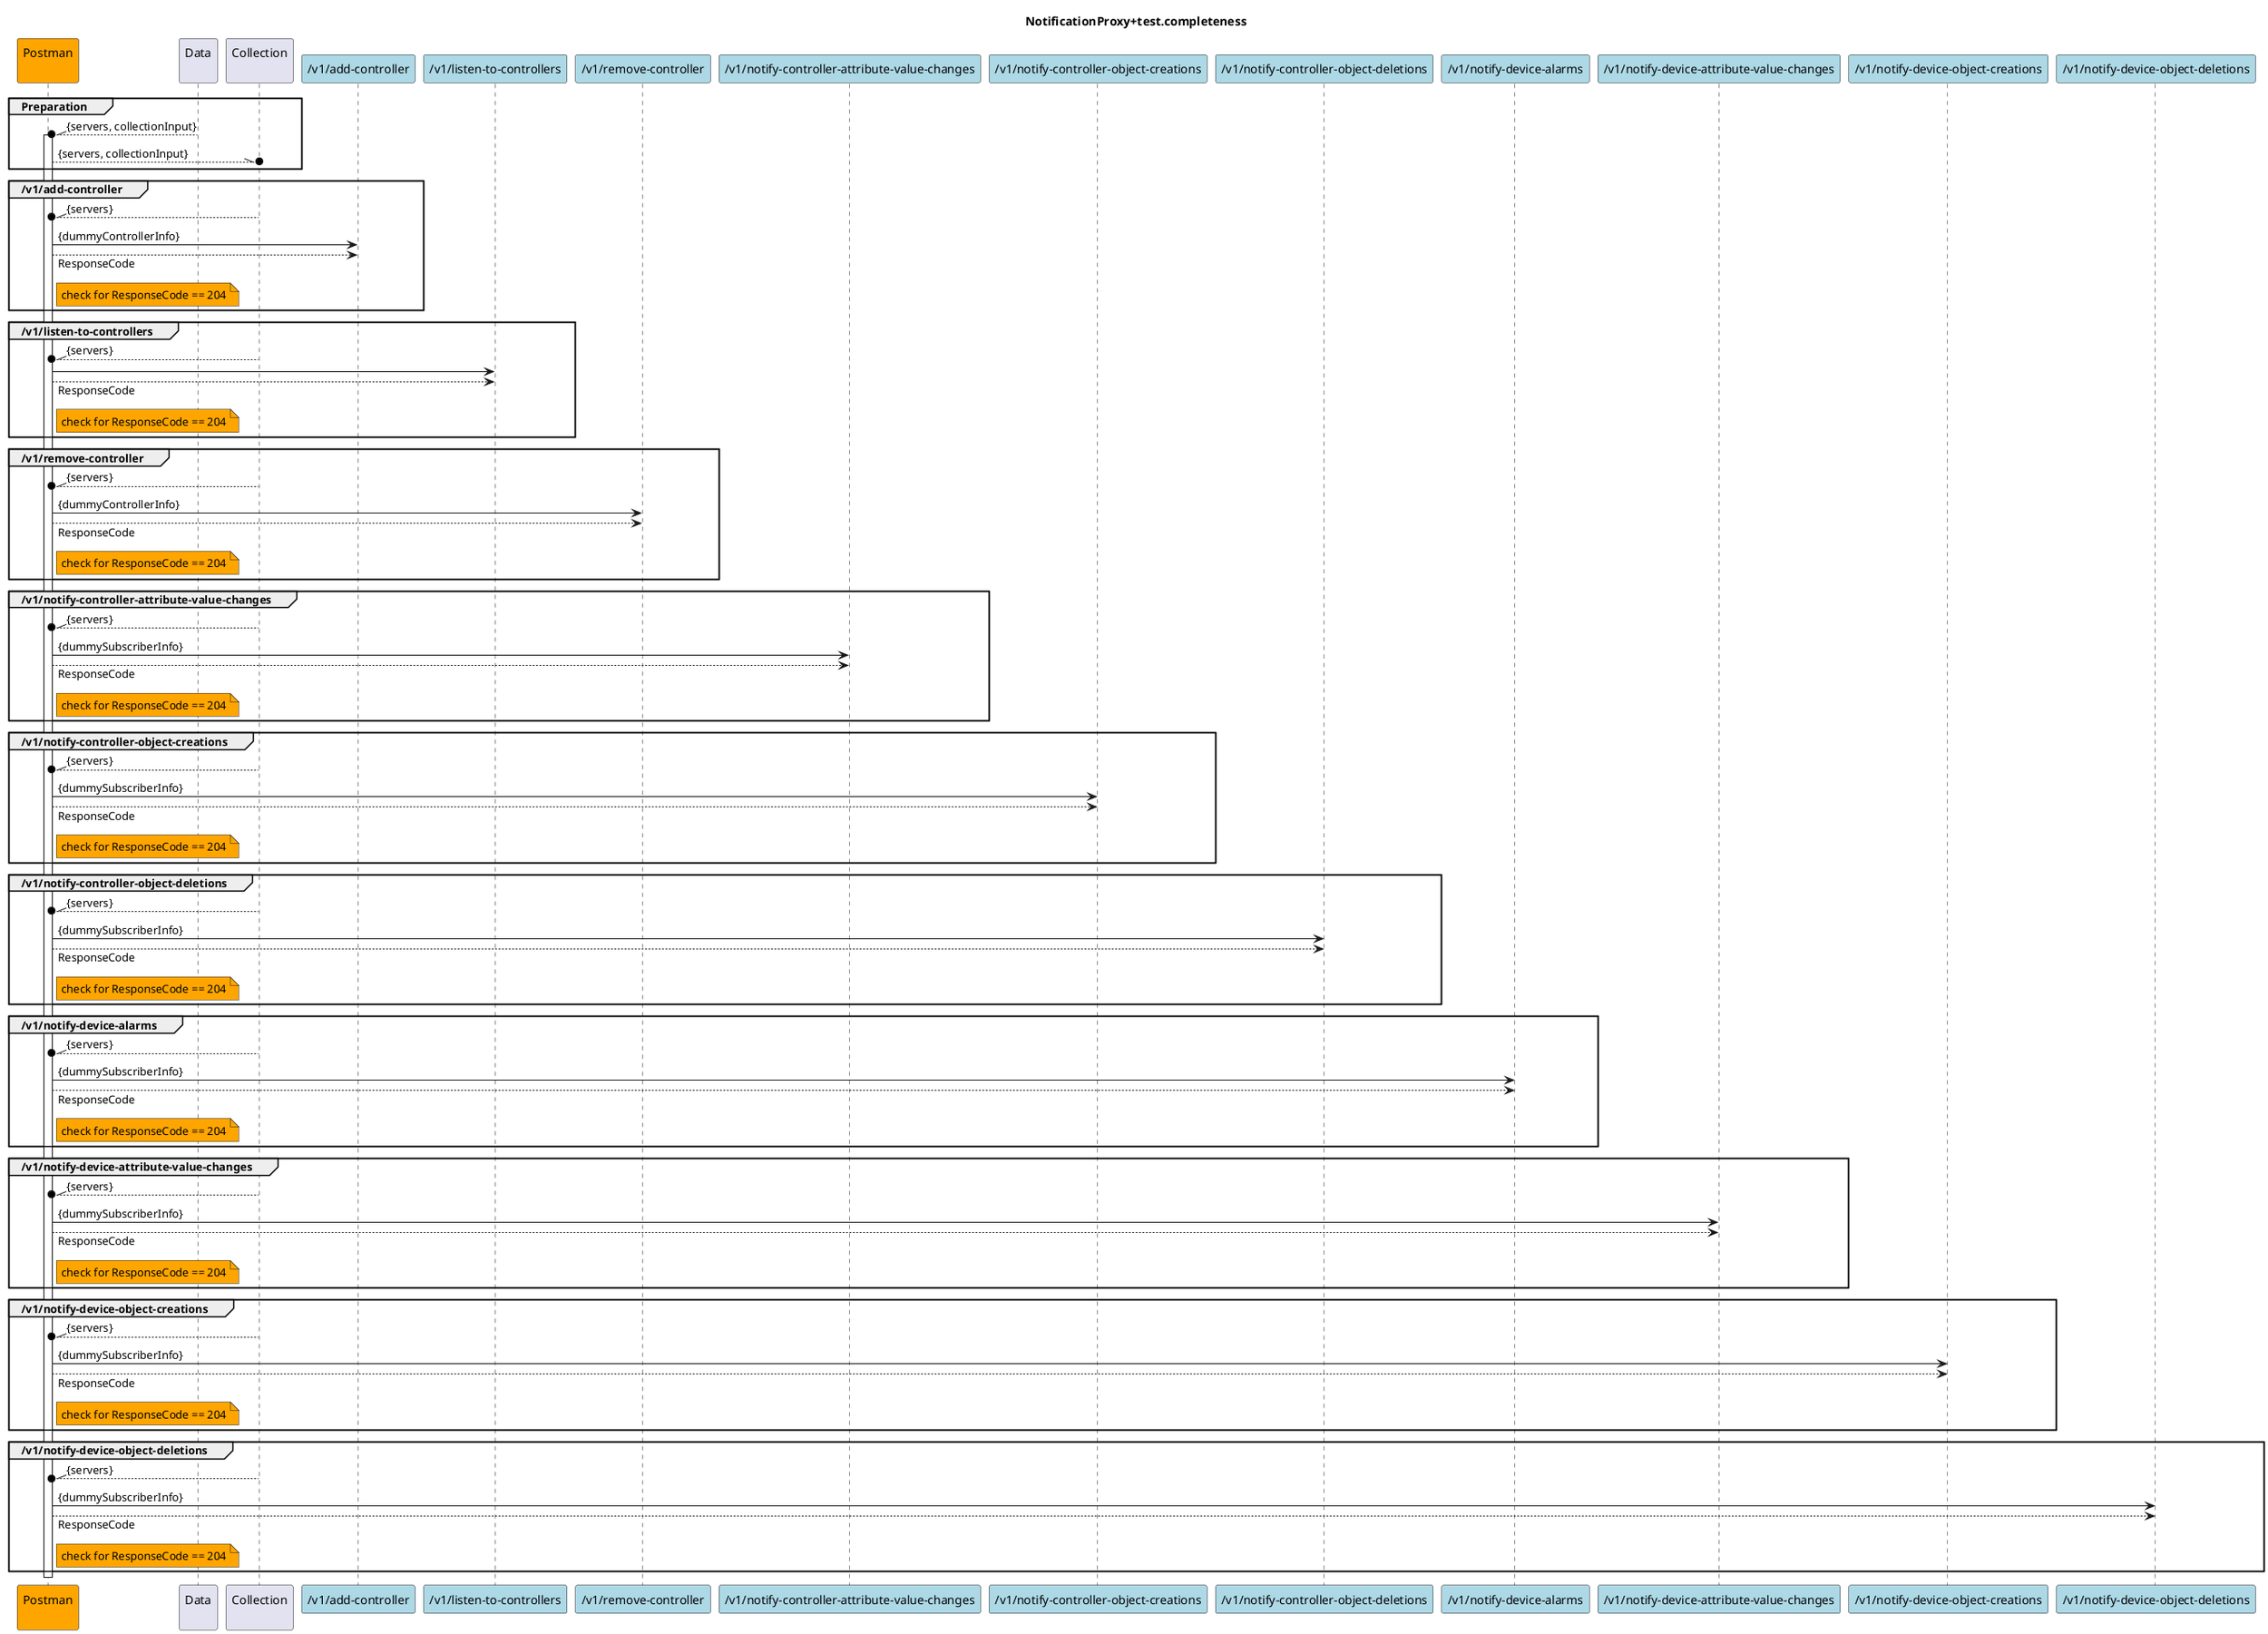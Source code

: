 @startuml NotificationProxy+diagram.completeness
skinparam responseMessageBelowArrow true

title
NotificationProxy+test.completeness
end title

participant "Postman\n" as Postman #Orange 
participant "Data\n" as Data
participant "Collection\n" as Collection

participant "/v1/add-controller" as addCtrl #LightBlue
participant "/v1/listen-to-controllers" as listenCtrl #LightBlue
participant "/v1/remove-controller" as removeCtrl #LightBlue
participant "/v1/notify-controller-attribute-value-changes" as notifyCAVC #LightBlue
participant "/v1/notify-controller-object-creations" as notifyCOC #LightBlue
participant "/v1/notify-controller-object-deletions" as notifyCOD #LightBlue
participant "/v1/notify-device-alarms" as notifyAlarm #LightBlue
participant "/v1/notify-device-attribute-value-changes" as notifyDAVC #LightBlue
participant "/v1/notify-device-object-creations" as notifyDOC #LightBlue
participant "/v1/notify-device-object-deletions" as notifyDOD #LightBlue


group Preparation
  Data --\\o Postman : {servers, collectionInput}
  activate Postman
  Postman --\\o Collection : {servers, collectionInput}
end

group /v1/add-controller
  Collection --\\o Postman: {servers}
  Postman -> addCtrl: {dummyControllerInfo}
  addCtrl <-- Postman: ResponseCode
  note right Postman #Orange
    check for ResponseCode == 204
  end note
end

group /v1/listen-to-controllers
  Collection --\\o Postman: {servers}
  Postman -> listenCtrl
  listenCtrl <-- Postman: ResponseCode
  note right Postman #Orange
    check for ResponseCode == 204
  end note
end

group /v1/remove-controller
  Collection --\\o Postman: {servers}
  Postman -> removeCtrl: {dummyControllerInfo}
  removeCtrl <-- Postman: ResponseCode
  note right Postman #Orange
    check for ResponseCode == 204
  end note
end

group /v1/notify-controller-attribute-value-changes
  Collection --\\o Postman: {servers}
  Postman -> notifyCAVC: {dummySubscriberInfo}
  notifyCAVC <-- Postman: ResponseCode
  note right Postman #Orange
    check for ResponseCode == 204
  end note
end

group /v1/notify-controller-object-creations
  Collection --\\o Postman: {servers}
  Postman -> notifyCOC: {dummySubscriberInfo}
  notifyCOC <-- Postman: ResponseCode
  note right Postman #Orange
    check for ResponseCode == 204
  end note
end

group /v1/notify-controller-object-deletions
  Collection --\\o Postman: {servers}
  Postman -> notifyCOD: {dummySubscriberInfo}
  notifyCOD <-- Postman: ResponseCode
  note right Postman #Orange
    check for ResponseCode == 204
  end note
end

group /v1/notify-device-alarms
  Collection --\\o Postman: {servers}
  Postman -> notifyAlarm: {dummySubscriberInfo}
  notifyAlarm <-- Postman: ResponseCode
  note right Postman #Orange
    check for ResponseCode == 204
  end note
end

group /v1/notify-device-attribute-value-changes
  Collection --\\o Postman: {servers}
  Postman -> notifyDAVC: {dummySubscriberInfo}
  notifyDAVC <-- Postman: ResponseCode
  note right Postman #Orange
    check for ResponseCode == 204
  end note
end

group /v1/notify-device-object-creations
  Collection --\\o Postman: {servers}
  Postman -> notifyDOC: {dummySubscriberInfo}
  notifyDOC <-- Postman: ResponseCode
  note right Postman #Orange
    check for ResponseCode == 204
  end note
end

group /v1/notify-device-object-deletions
  Collection --\\o Postman: {servers}
  Postman -> notifyDOD: {dummySubscriberInfo}
  notifyDOD <-- Postman: ResponseCode
  note right Postman #Orange
    check for ResponseCode == 204
  end note
end

deactivate Postman

@enduml